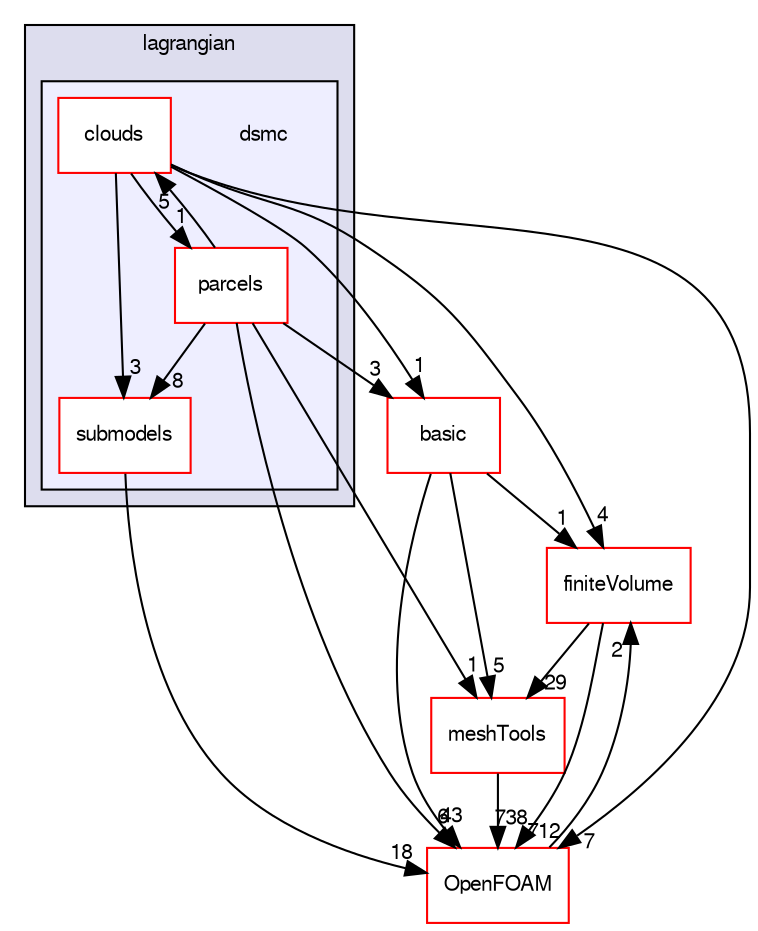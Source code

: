 digraph "src/lagrangian/dsmc" {
  bgcolor=transparent;
  compound=true
  node [ fontsize="10", fontname="FreeSans"];
  edge [ labelfontsize="10", labelfontname="FreeSans"];
  subgraph clusterdir_f8c25efc4b6f6a8502a42d5af7554d23 {
    graph [ bgcolor="#ddddee", pencolor="black", label="lagrangian" fontname="FreeSans", fontsize="10", URL="dir_f8c25efc4b6f6a8502a42d5af7554d23.html"]
  subgraph clusterdir_d7a63068af41eb0b0a0c5232924936af {
    graph [ bgcolor="#eeeeff", pencolor="black", label="" URL="dir_d7a63068af41eb0b0a0c5232924936af.html"];
    dir_d7a63068af41eb0b0a0c5232924936af [shape=plaintext label="dsmc"];
    dir_24c42876cbaf7077f5b66bbf6d00f573 [shape=box label="clouds" color="red" fillcolor="white" style="filled" URL="dir_24c42876cbaf7077f5b66bbf6d00f573.html"];
    dir_946b5c40f5b4dc422191e6dd466b9ee0 [shape=box label="parcels" color="red" fillcolor="white" style="filled" URL="dir_946b5c40f5b4dc422191e6dd466b9ee0.html"];
    dir_458f6aebeeb838d83bef895f79509191 [shape=box label="submodels" color="red" fillcolor="white" style="filled" URL="dir_458f6aebeeb838d83bef895f79509191.html"];
  }
  }
  dir_9bd15774b555cf7259a6fa18f99fe99b [shape=box label="finiteVolume" color="red" URL="dir_9bd15774b555cf7259a6fa18f99fe99b.html"];
  dir_ae30ad0bef50cf391b24c614251bb9fd [shape=box label="meshTools" color="red" URL="dir_ae30ad0bef50cf391b24c614251bb9fd.html"];
  dir_c5473ff19b20e6ec4dfe5c310b3778a8 [shape=box label="OpenFOAM" color="red" URL="dir_c5473ff19b20e6ec4dfe5c310b3778a8.html"];
  dir_584e0ab0901b4327f36f4285cac7f2f8 [shape=box label="basic" color="red" URL="dir_584e0ab0901b4327f36f4285cac7f2f8.html"];
  dir_9bd15774b555cf7259a6fa18f99fe99b->dir_ae30ad0bef50cf391b24c614251bb9fd [headlabel="29", labeldistance=1.5 headhref="dir_000749_001586.html"];
  dir_9bd15774b555cf7259a6fa18f99fe99b->dir_c5473ff19b20e6ec4dfe5c310b3778a8 [headlabel="712", labeldistance=1.5 headhref="dir_000749_001732.html"];
  dir_458f6aebeeb838d83bef895f79509191->dir_c5473ff19b20e6ec4dfe5c310b3778a8 [headlabel="18", labeldistance=1.5 headhref="dir_001241_001732.html"];
  dir_ae30ad0bef50cf391b24c614251bb9fd->dir_c5473ff19b20e6ec4dfe5c310b3778a8 [headlabel="738", labeldistance=1.5 headhref="dir_001586_001732.html"];
  dir_24c42876cbaf7077f5b66bbf6d00f573->dir_9bd15774b555cf7259a6fa18f99fe99b [headlabel="4", labeldistance=1.5 headhref="dir_001229_000749.html"];
  dir_24c42876cbaf7077f5b66bbf6d00f573->dir_458f6aebeeb838d83bef895f79509191 [headlabel="3", labeldistance=1.5 headhref="dir_001229_001241.html"];
  dir_24c42876cbaf7077f5b66bbf6d00f573->dir_946b5c40f5b4dc422191e6dd466b9ee0 [headlabel="1", labeldistance=1.5 headhref="dir_001229_001236.html"];
  dir_24c42876cbaf7077f5b66bbf6d00f573->dir_c5473ff19b20e6ec4dfe5c310b3778a8 [headlabel="7", labeldistance=1.5 headhref="dir_001229_001732.html"];
  dir_24c42876cbaf7077f5b66bbf6d00f573->dir_584e0ab0901b4327f36f4285cac7f2f8 [headlabel="1", labeldistance=1.5 headhref="dir_001229_001191.html"];
  dir_946b5c40f5b4dc422191e6dd466b9ee0->dir_458f6aebeeb838d83bef895f79509191 [headlabel="8", labeldistance=1.5 headhref="dir_001236_001241.html"];
  dir_946b5c40f5b4dc422191e6dd466b9ee0->dir_ae30ad0bef50cf391b24c614251bb9fd [headlabel="1", labeldistance=1.5 headhref="dir_001236_001586.html"];
  dir_946b5c40f5b4dc422191e6dd466b9ee0->dir_24c42876cbaf7077f5b66bbf6d00f573 [headlabel="5", labeldistance=1.5 headhref="dir_001236_001229.html"];
  dir_946b5c40f5b4dc422191e6dd466b9ee0->dir_c5473ff19b20e6ec4dfe5c310b3778a8 [headlabel="6", labeldistance=1.5 headhref="dir_001236_001732.html"];
  dir_946b5c40f5b4dc422191e6dd466b9ee0->dir_584e0ab0901b4327f36f4285cac7f2f8 [headlabel="3", labeldistance=1.5 headhref="dir_001236_001191.html"];
  dir_c5473ff19b20e6ec4dfe5c310b3778a8->dir_9bd15774b555cf7259a6fa18f99fe99b [headlabel="2", labeldistance=1.5 headhref="dir_001732_000749.html"];
  dir_584e0ab0901b4327f36f4285cac7f2f8->dir_9bd15774b555cf7259a6fa18f99fe99b [headlabel="1", labeldistance=1.5 headhref="dir_001191_000749.html"];
  dir_584e0ab0901b4327f36f4285cac7f2f8->dir_ae30ad0bef50cf391b24c614251bb9fd [headlabel="5", labeldistance=1.5 headhref="dir_001191_001586.html"];
  dir_584e0ab0901b4327f36f4285cac7f2f8->dir_c5473ff19b20e6ec4dfe5c310b3778a8 [headlabel="43", labeldistance=1.5 headhref="dir_001191_001732.html"];
}
